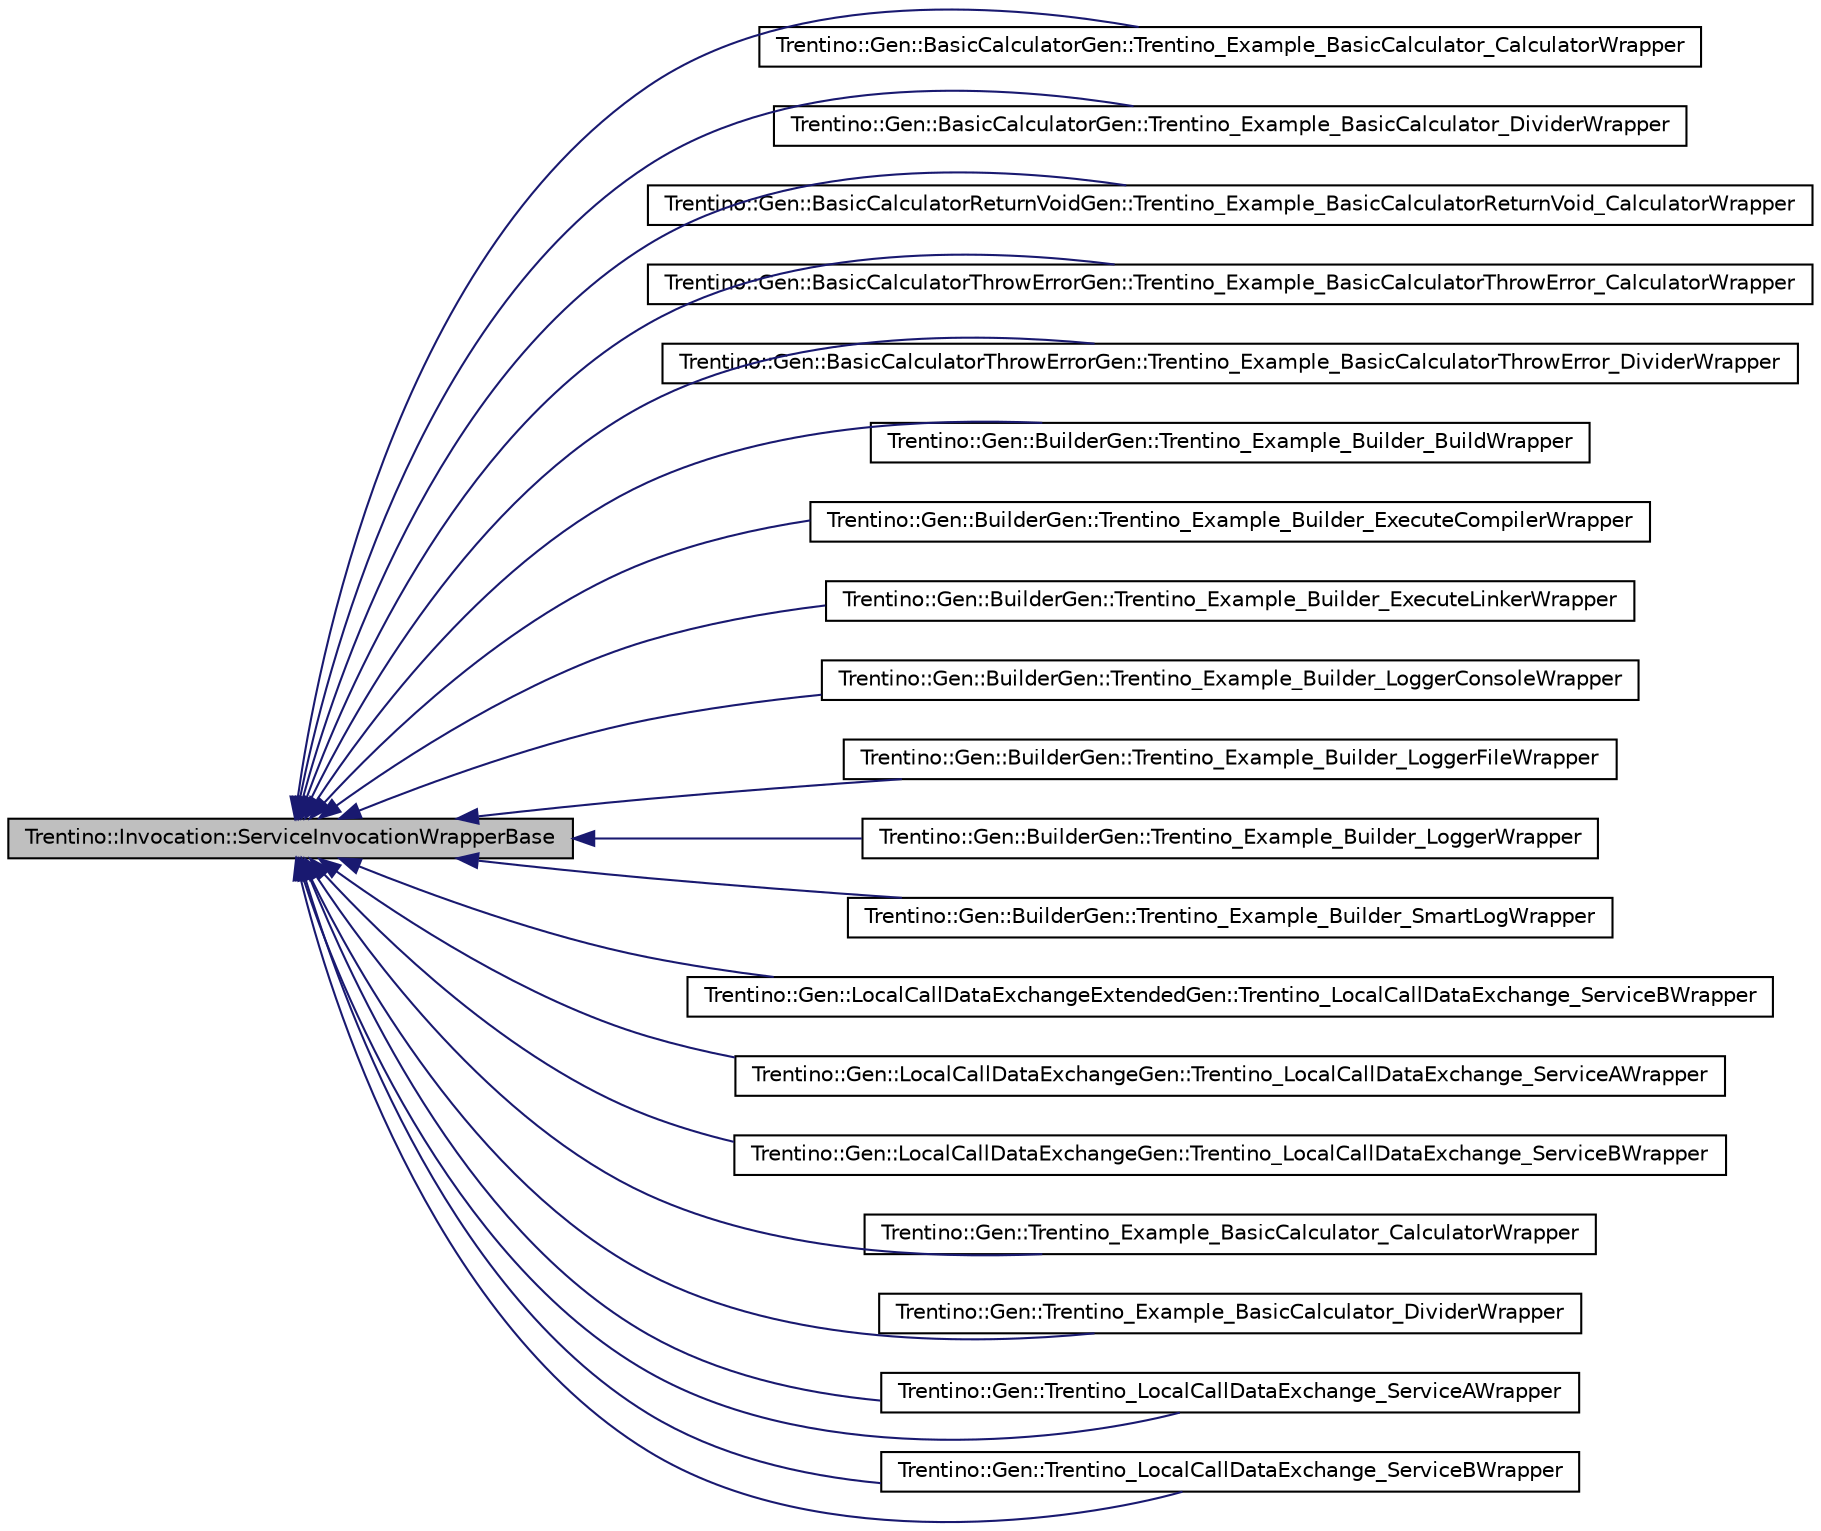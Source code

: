 digraph G
{
  edge [fontname="Helvetica",fontsize="10",labelfontname="Helvetica",labelfontsize="10"];
  node [fontname="Helvetica",fontsize="10",shape=record];
  rankdir="LR";
  Node1 [label="Trentino::Invocation::ServiceInvocationWrapperBase",height=0.2,width=0.4,color="black", fillcolor="grey75", style="filled" fontcolor="black"];
  Node1 -> Node2 [dir="back",color="midnightblue",fontsize="10",style="solid",fontname="Helvetica"];
  Node2 [label="Trentino::Gen::BasicCalculatorGen::Trentino_Example_BasicCalculator_CalculatorWrapper",height=0.2,width=0.4,color="black", fillcolor="white", style="filled",URL="$class_trentino_1_1_gen_1_1_basic_calculator_gen_1_1_trentino___example___basic_calculator___calculator_wrapper.html"];
  Node1 -> Node3 [dir="back",color="midnightblue",fontsize="10",style="solid",fontname="Helvetica"];
  Node3 [label="Trentino::Gen::BasicCalculatorGen::Trentino_Example_BasicCalculator_DividerWrapper",height=0.2,width=0.4,color="black", fillcolor="white", style="filled",URL="$class_trentino_1_1_gen_1_1_basic_calculator_gen_1_1_trentino___example___basic_calculator___divider_wrapper.html"];
  Node1 -> Node4 [dir="back",color="midnightblue",fontsize="10",style="solid",fontname="Helvetica"];
  Node4 [label="Trentino::Gen::BasicCalculatorReturnVoidGen::Trentino_Example_BasicCalculatorReturnVoid_CalculatorWrapper",height=0.2,width=0.4,color="black", fillcolor="white", style="filled",URL="$class_trentino_1_1_gen_1_1_basic_calculator_return_void_gen_1_1_trentino___example___basic_calcu8c46fbe14152d6a07488d85a7cb40602.html"];
  Node1 -> Node5 [dir="back",color="midnightblue",fontsize="10",style="solid",fontname="Helvetica"];
  Node5 [label="Trentino::Gen::BasicCalculatorThrowErrorGen::Trentino_Example_BasicCalculatorThrowError_CalculatorWrapper",height=0.2,width=0.4,color="black", fillcolor="white", style="filled",URL="$class_trentino_1_1_gen_1_1_basic_calculator_throw_error_gen_1_1_trentino___example___basic_calcu74a5b64fc9d980409b68782aea0eb4b4.html"];
  Node1 -> Node6 [dir="back",color="midnightblue",fontsize="10",style="solid",fontname="Helvetica"];
  Node6 [label="Trentino::Gen::BasicCalculatorThrowErrorGen::Trentino_Example_BasicCalculatorThrowError_DividerWrapper",height=0.2,width=0.4,color="black", fillcolor="white", style="filled",URL="$class_trentino_1_1_gen_1_1_basic_calculator_throw_error_gen_1_1_trentino___example___basic_calcu6cc6edac4dd78135dbd0d56ee9a43fef.html"];
  Node1 -> Node7 [dir="back",color="midnightblue",fontsize="10",style="solid",fontname="Helvetica"];
  Node7 [label="Trentino::Gen::BuilderGen::Trentino_Example_Builder_BuildWrapper",height=0.2,width=0.4,color="black", fillcolor="white", style="filled",URL="$class_trentino_1_1_gen_1_1_builder_gen_1_1_trentino___example___builder___build_wrapper.html"];
  Node1 -> Node8 [dir="back",color="midnightblue",fontsize="10",style="solid",fontname="Helvetica"];
  Node8 [label="Trentino::Gen::BuilderGen::Trentino_Example_Builder_ExecuteCompilerWrapper",height=0.2,width=0.4,color="black", fillcolor="white", style="filled",URL="$class_trentino_1_1_gen_1_1_builder_gen_1_1_trentino___example___builder___execute_compiler_wrapper.html"];
  Node1 -> Node9 [dir="back",color="midnightblue",fontsize="10",style="solid",fontname="Helvetica"];
  Node9 [label="Trentino::Gen::BuilderGen::Trentino_Example_Builder_ExecuteLinkerWrapper",height=0.2,width=0.4,color="black", fillcolor="white", style="filled",URL="$class_trentino_1_1_gen_1_1_builder_gen_1_1_trentino___example___builder___execute_linker_wrapper.html"];
  Node1 -> Node10 [dir="back",color="midnightblue",fontsize="10",style="solid",fontname="Helvetica"];
  Node10 [label="Trentino::Gen::BuilderGen::Trentino_Example_Builder_LoggerConsoleWrapper",height=0.2,width=0.4,color="black", fillcolor="white", style="filled",URL="$class_trentino_1_1_gen_1_1_builder_gen_1_1_trentino___example___builder___logger_console_wrapper.html"];
  Node1 -> Node11 [dir="back",color="midnightblue",fontsize="10",style="solid",fontname="Helvetica"];
  Node11 [label="Trentino::Gen::BuilderGen::Trentino_Example_Builder_LoggerFileWrapper",height=0.2,width=0.4,color="black", fillcolor="white", style="filled",URL="$class_trentino_1_1_gen_1_1_builder_gen_1_1_trentino___example___builder___logger_file_wrapper.html"];
  Node1 -> Node12 [dir="back",color="midnightblue",fontsize="10",style="solid",fontname="Helvetica"];
  Node12 [label="Trentino::Gen::BuilderGen::Trentino_Example_Builder_LoggerWrapper",height=0.2,width=0.4,color="black", fillcolor="white", style="filled",URL="$class_trentino_1_1_gen_1_1_builder_gen_1_1_trentino___example___builder___logger_wrapper.html"];
  Node1 -> Node13 [dir="back",color="midnightblue",fontsize="10",style="solid",fontname="Helvetica"];
  Node13 [label="Trentino::Gen::BuilderGen::Trentino_Example_Builder_SmartLogWrapper",height=0.2,width=0.4,color="black", fillcolor="white", style="filled",URL="$class_trentino_1_1_gen_1_1_builder_gen_1_1_trentino___example___builder___smart_log_wrapper.html"];
  Node1 -> Node14 [dir="back",color="midnightblue",fontsize="10",style="solid",fontname="Helvetica"];
  Node14 [label="Trentino::Gen::LocalCallDataExchangeExtendedGen::Trentino_LocalCallDataExchange_ServiceBWrapper",height=0.2,width=0.4,color="black", fillcolor="white", style="filled",URL="$class_trentino_1_1_gen_1_1_local_call_data_exchange_extended_gen_1_1_trentino___local_call_data_exchange___service_b_wrapper.html"];
  Node1 -> Node15 [dir="back",color="midnightblue",fontsize="10",style="solid",fontname="Helvetica"];
  Node15 [label="Trentino::Gen::LocalCallDataExchangeGen::Trentino_LocalCallDataExchange_ServiceAWrapper",height=0.2,width=0.4,color="black", fillcolor="white", style="filled",URL="$class_trentino_1_1_gen_1_1_local_call_data_exchange_gen_1_1_trentino___local_call_data_exchange___service_a_wrapper.html"];
  Node1 -> Node16 [dir="back",color="midnightblue",fontsize="10",style="solid",fontname="Helvetica"];
  Node16 [label="Trentino::Gen::LocalCallDataExchangeGen::Trentino_LocalCallDataExchange_ServiceBWrapper",height=0.2,width=0.4,color="black", fillcolor="white", style="filled",URL="$class_trentino_1_1_gen_1_1_local_call_data_exchange_gen_1_1_trentino___local_call_data_exchange___service_b_wrapper.html"];
  Node1 -> Node17 [dir="back",color="midnightblue",fontsize="10",style="solid",fontname="Helvetica"];
  Node17 [label="Trentino::Gen::Trentino_Example_BasicCalculator_CalculatorWrapper",height=0.2,width=0.4,color="black", fillcolor="white", style="filled",URL="$class_trentino_1_1_gen_1_1_trentino___example___basic_calculator___calculator_wrapper.html"];
  Node1 -> Node18 [dir="back",color="midnightblue",fontsize="10",style="solid",fontname="Helvetica"];
  Node18 [label="Trentino::Gen::Trentino_Example_BasicCalculator_DividerWrapper",height=0.2,width=0.4,color="black", fillcolor="white", style="filled",URL="$class_trentino_1_1_gen_1_1_trentino___example___basic_calculator___divider_wrapper.html"];
  Node1 -> Node19 [dir="back",color="midnightblue",fontsize="10",style="solid",fontname="Helvetica"];
  Node19 [label="Trentino::Gen::Trentino_LocalCallDataExchange_ServiceAWrapper",height=0.2,width=0.4,color="black", fillcolor="white", style="filled",URL="$class_trentino_1_1_gen_1_1_trentino___local_call_data_exchange___service_a_wrapper.html"];
  Node1 -> Node19 [dir="back",color="midnightblue",fontsize="10",style="solid",fontname="Helvetica"];
  Node1 -> Node20 [dir="back",color="midnightblue",fontsize="10",style="solid",fontname="Helvetica"];
  Node20 [label="Trentino::Gen::Trentino_LocalCallDataExchange_ServiceBWrapper",height=0.2,width=0.4,color="black", fillcolor="white", style="filled",URL="$class_trentino_1_1_gen_1_1_trentino___local_call_data_exchange___service_b_wrapper.html"];
  Node1 -> Node20 [dir="back",color="midnightblue",fontsize="10",style="solid",fontname="Helvetica"];
}
